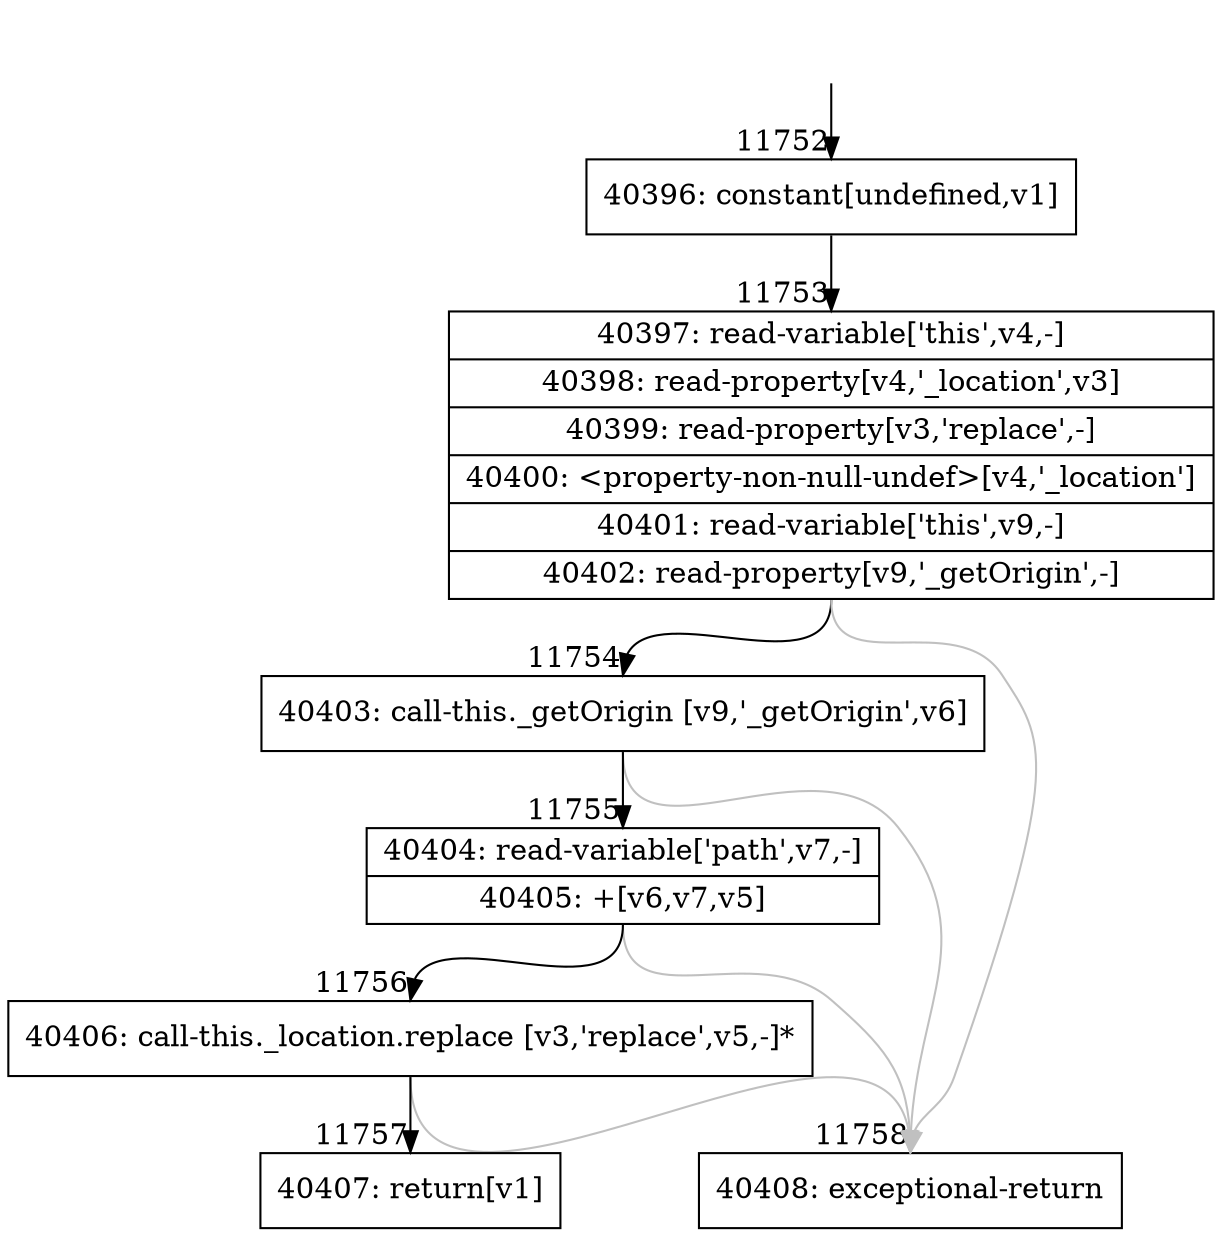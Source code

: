 digraph {
rankdir="TD"
BB_entry968[shape=none,label=""];
BB_entry968 -> BB11752 [tailport=s, headport=n, headlabel="    11752"]
BB11752 [shape=record label="{40396: constant[undefined,v1]}" ] 
BB11752 -> BB11753 [tailport=s, headport=n, headlabel="      11753"]
BB11753 [shape=record label="{40397: read-variable['this',v4,-]|40398: read-property[v4,'_location',v3]|40399: read-property[v3,'replace',-]|40400: \<property-non-null-undef\>[v4,'_location']|40401: read-variable['this',v9,-]|40402: read-property[v9,'_getOrigin',-]}" ] 
BB11753 -> BB11754 [tailport=s, headport=n, headlabel="      11754"]
BB11753 -> BB11758 [tailport=s, headport=n, color=gray, headlabel="      11758"]
BB11754 [shape=record label="{40403: call-this._getOrigin [v9,'_getOrigin',v6]}" ] 
BB11754 -> BB11755 [tailport=s, headport=n, headlabel="      11755"]
BB11754 -> BB11758 [tailport=s, headport=n, color=gray]
BB11755 [shape=record label="{40404: read-variable['path',v7,-]|40405: +[v6,v7,v5]}" ] 
BB11755 -> BB11756 [tailport=s, headport=n, headlabel="      11756"]
BB11755 -> BB11758 [tailport=s, headport=n, color=gray]
BB11756 [shape=record label="{40406: call-this._location.replace [v3,'replace',v5,-]*}" ] 
BB11756 -> BB11757 [tailport=s, headport=n, headlabel="      11757"]
BB11756 -> BB11758 [tailport=s, headport=n, color=gray]
BB11757 [shape=record label="{40407: return[v1]}" ] 
BB11758 [shape=record label="{40408: exceptional-return}" ] 
//#$~ 21719
}
